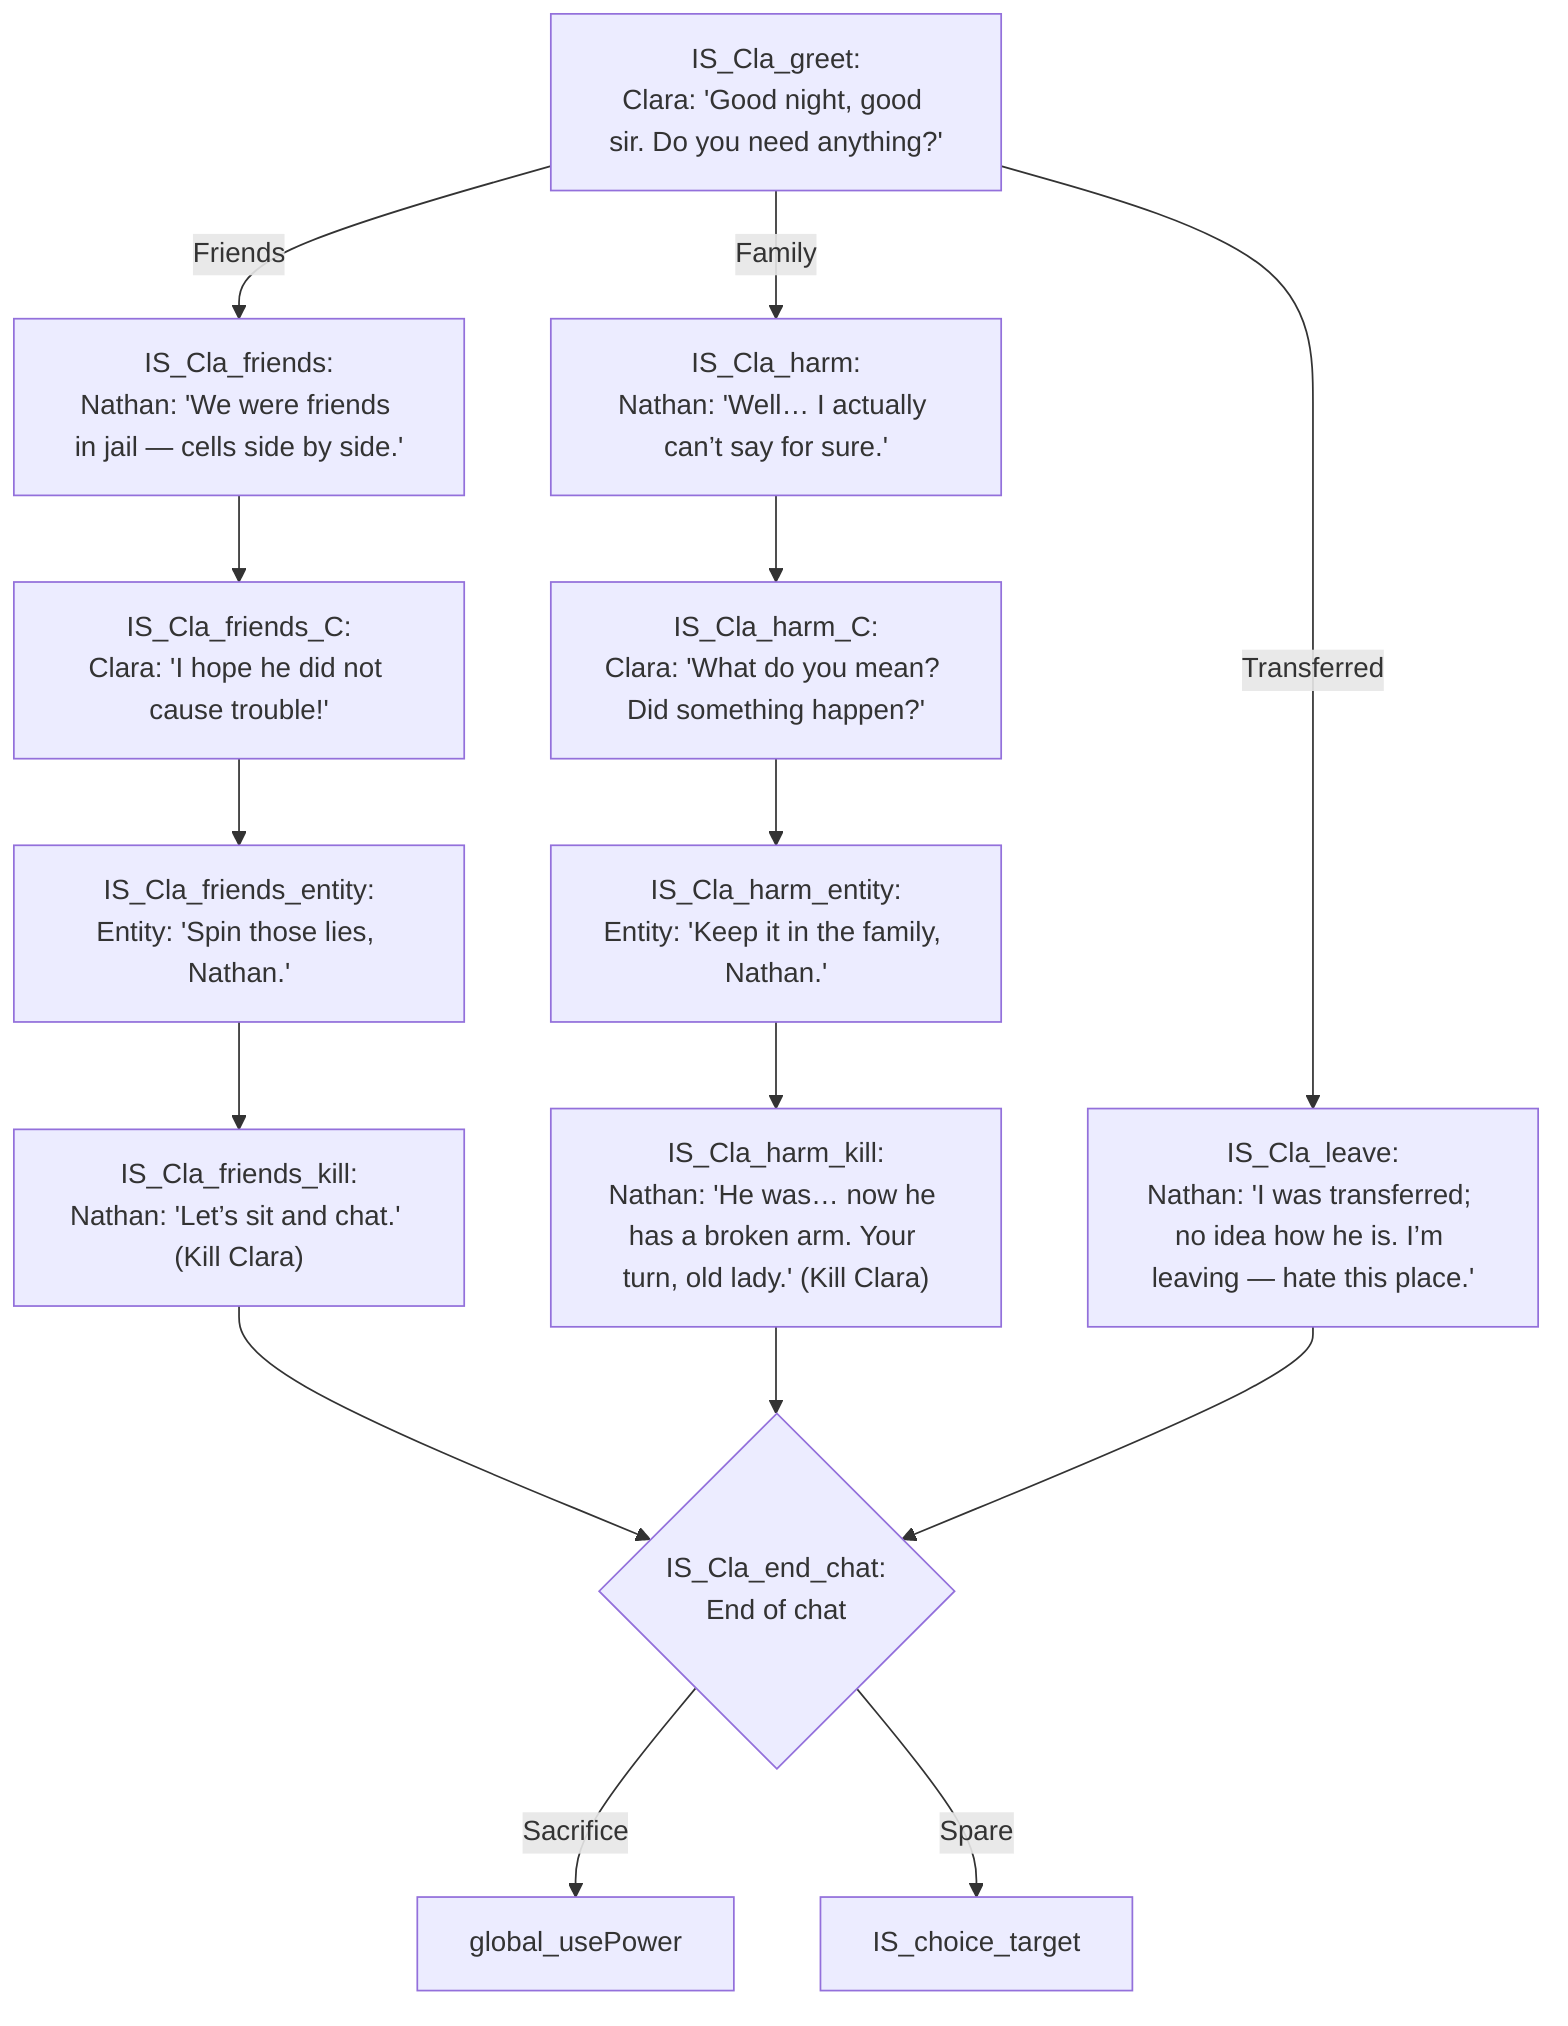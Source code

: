 flowchart TD
direction LR

%% ---------- CLARA (IS_Cla_*) ----------
IS_Cla_greet["IS_Cla_greet:<br/>Clara: 'Good night, good sir. Do you need anything?'"] -->|Friends| IS_Cla_friends
IS_Cla_greet -->|Family| IS_Cla_harm
IS_Cla_greet -->|Transferred| IS_Cla_leave

%% --- Branch 1 : Friends ---
IS_Cla_friends["IS_Cla_friends:<br/>Nathan: 'We were friends in jail — cells side by side.'"] --> IS_Cla_friends_C
IS_Cla_friends_C["IS_Cla_friends_C:<br/>Clara: 'I hope he did not cause trouble!'"] --> IS_Cla_friends_entity
IS_Cla_friends_entity["IS_Cla_friends_entity:<br/>Entity: 'Spin those lies, Nathan.'"] --> IS_Cla_friends_kill
IS_Cla_friends_kill["IS_Cla_friends_kill:<br/>Nathan: 'Let’s sit and chat.' (Kill Clara)"] --> IS_Cla_end_chat

%% --- Branch 2 : Family (dark truth) ---
IS_Cla_harm["IS_Cla_harm:<br/>Nathan: 'Well… I actually can’t say for sure.'"] --> IS_Cla_harm_C
IS_Cla_harm_C["IS_Cla_harm_C:<br/>Clara: 'What do you mean? Did something happen?'"] --> IS_Cla_harm_entity
IS_Cla_harm_entity["IS_Cla_harm_entity:<br/>Entity: 'Keep it in the family, Nathan.'"] --> IS_Cla_harm_kill
IS_Cla_harm_kill["IS_Cla_harm_kill:<br/>Nathan: 'He was… now he has a broken arm. Your turn, old lady.' (Kill Clara)"] --> IS_Cla_end_chat

%% --- Branch 3 : Transferred ---
IS_Cla_leave["IS_Cla_leave:<br/>Nathan: 'I was transferred; no idea how he is. I’m leaving — hate this place.'"] --> IS_Cla_end_chat

IS_Cla_end_chat{"IS_Cla_end_chat:<br/>End of chat"} -->|Sacrifice| global_usePower
IS_Cla_end_chat -->|Spare| IS_choice_target